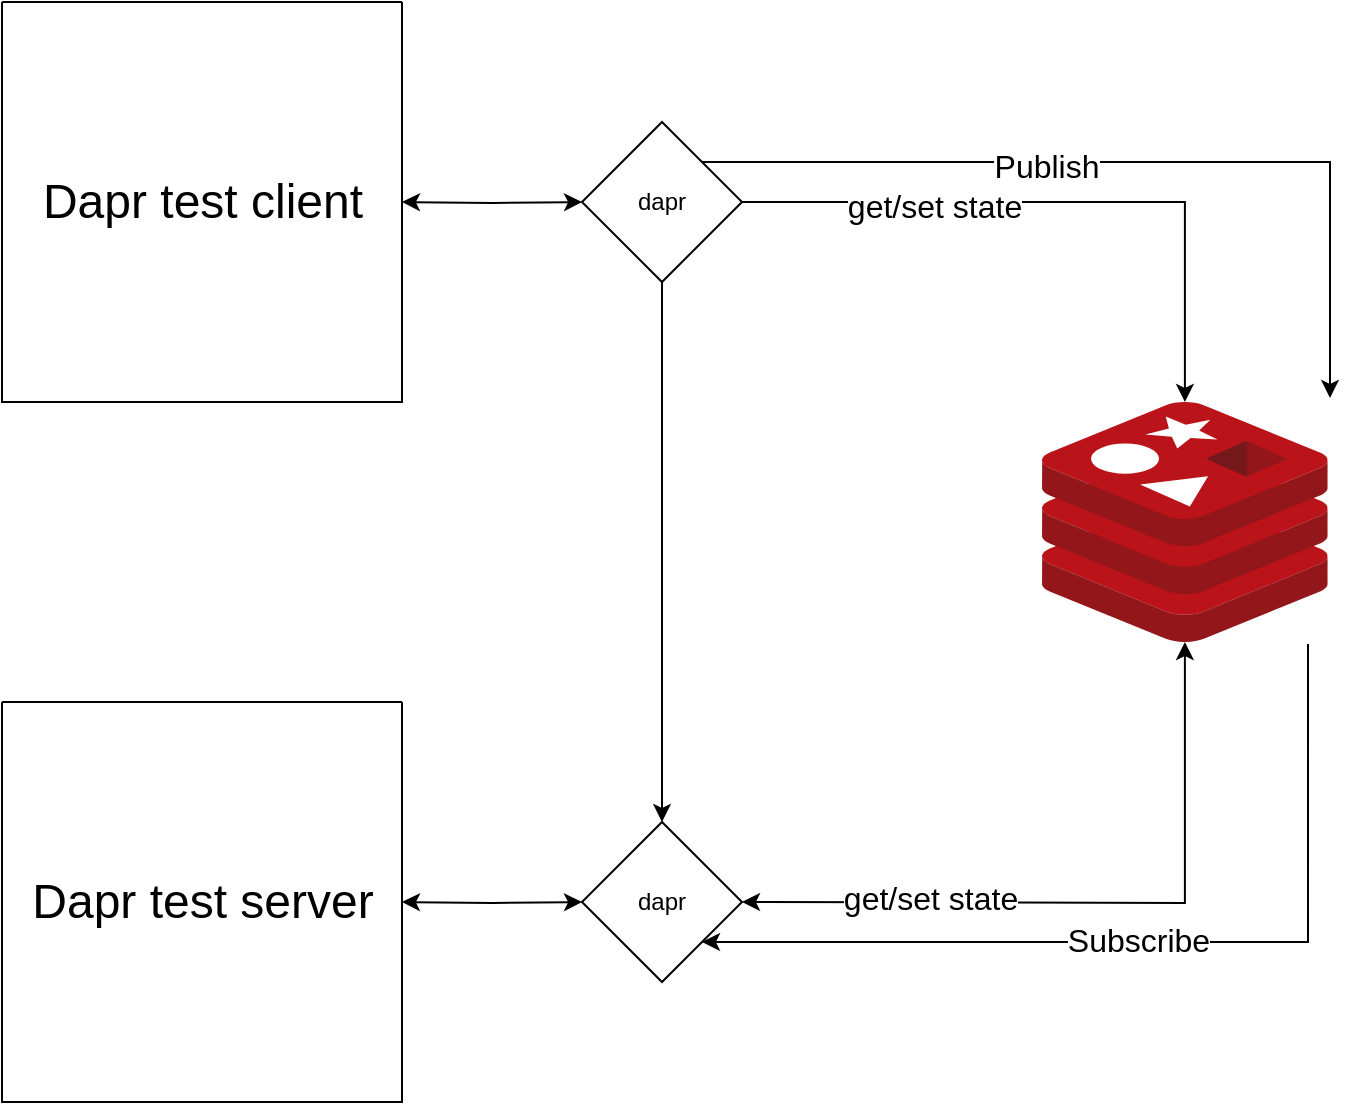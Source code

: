 <mxfile version="17.5.0" type="google"><diagram id="ySGHtGH2fKvKS9jdDOCS" name="Page-1"><mxGraphModel grid="1" page="1" gridSize="10" guides="1" tooltips="1" connect="1" arrows="1" fold="1" pageScale="1" pageWidth="1169" pageHeight="827" math="0" shadow="0"><root><mxCell id="0"/><mxCell id="1" parent="0"/><mxCell id="0OWLXCUBEEOZ5lae1Zyo-1" value="" style="swimlane;startSize=0;" vertex="1" parent="1"><mxGeometry x="252" y="138" width="200" height="200" as="geometry"><mxRectangle x="480" y="290" width="50" height="40" as="alternateBounds"/></mxGeometry></mxCell><mxCell id="0OWLXCUBEEOZ5lae1Zyo-16" value="&lt;font style=&quot;font-size: 24px&quot;&gt;Dapr test client&lt;/font&gt;" style="text;html=1;align=center;verticalAlign=middle;resizable=0;points=[];autosize=1;strokeColor=none;fillColor=none;" vertex="1" parent="0OWLXCUBEEOZ5lae1Zyo-1"><mxGeometry x="10" y="90" width="180" height="20" as="geometry"/></mxCell><mxCell id="0OWLXCUBEEOZ5lae1Zyo-2" value="" style="sketch=0;aspect=fixed;html=1;points=[];align=center;image;fontSize=12;image=img/lib/mscae/Cache_Redis_Product.svg;" vertex="1" parent="1"><mxGeometry x="772" y="338" width="142.86" height="120" as="geometry"/></mxCell><mxCell id="0OWLXCUBEEOZ5lae1Zyo-3" value="" style="swimlane;startSize=0;" vertex="1" parent="1"><mxGeometry x="252" y="488" width="200" height="200" as="geometry"><mxRectangle x="480" y="290" width="50" height="40" as="alternateBounds"/></mxGeometry></mxCell><mxCell id="0OWLXCUBEEOZ5lae1Zyo-17" value="&lt;font style=&quot;font-size: 24px&quot;&gt;Dapr test server&lt;/font&gt;" style="text;html=1;align=center;verticalAlign=middle;resizable=0;points=[];autosize=1;strokeColor=none;fillColor=none;" vertex="1" parent="0OWLXCUBEEOZ5lae1Zyo-3"><mxGeometry x="5" y="90" width="190" height="20" as="geometry"/></mxCell><mxCell id="0OWLXCUBEEOZ5lae1Zyo-7" style="edgeStyle=orthogonalEdgeStyle;rounded=0;orthogonalLoop=1;jettySize=auto;html=1;exitX=1;exitY=0.5;exitDx=0;exitDy=0;" edge="1" parent="1" source="0OWLXCUBEEOZ5lae1Zyo-12" target="0OWLXCUBEEOZ5lae1Zyo-2"><mxGeometry relative="1" as="geometry"><mxPoint x="622" y="238" as="sourcePoint"/></mxGeometry></mxCell><mxCell id="0OWLXCUBEEOZ5lae1Zyo-21" value="get/set state" style="edgeLabel;html=1;align=center;verticalAlign=middle;resizable=0;points=[];fontSize=16;" connectable="0" vertex="1" parent="0OWLXCUBEEOZ5lae1Zyo-7"><mxGeometry x="-0.404" y="-2" relative="1" as="geometry"><mxPoint as="offset"/></mxGeometry></mxCell><mxCell id="0OWLXCUBEEOZ5lae1Zyo-9" style="edgeStyle=orthogonalEdgeStyle;rounded=0;orthogonalLoop=1;jettySize=auto;html=1;entryX=1;entryY=0.5;entryDx=0;entryDy=0;startArrow=classic;startFill=1;" edge="1" parent="1" target="0OWLXCUBEEOZ5lae1Zyo-1"><mxGeometry relative="1" as="geometry"><mxPoint x="542" y="238" as="sourcePoint"/><mxPoint x="457" y="228" as="targetPoint"/><Array as="points"/></mxGeometry></mxCell><mxCell id="0OWLXCUBEEOZ5lae1Zyo-6" style="edgeStyle=orthogonalEdgeStyle;rounded=0;orthogonalLoop=1;jettySize=auto;html=1;startArrow=classic;startFill=1;" edge="1" parent="1" target="0OWLXCUBEEOZ5lae1Zyo-2"><mxGeometry relative="1" as="geometry"><mxPoint x="622" y="588" as="sourcePoint"/></mxGeometry></mxCell><mxCell id="0OWLXCUBEEOZ5lae1Zyo-22" value="get/set state" style="edgeLabel;html=1;align=center;verticalAlign=middle;resizable=0;points=[];fontSize=16;" connectable="0" vertex="1" parent="0OWLXCUBEEOZ5lae1Zyo-6"><mxGeometry x="-0.469" y="2" relative="1" as="geometry"><mxPoint as="offset"/></mxGeometry></mxCell><mxCell id="0OWLXCUBEEOZ5lae1Zyo-10" style="edgeStyle=orthogonalEdgeStyle;rounded=0;orthogonalLoop=1;jettySize=auto;html=1;entryX=1;entryY=0.5;entryDx=0;entryDy=0;startArrow=classic;startFill=1;" edge="1" parent="1" target="0OWLXCUBEEOZ5lae1Zyo-3"><mxGeometry relative="1" as="geometry"><mxPoint x="542" y="588" as="sourcePoint"/></mxGeometry></mxCell><mxCell id="0OWLXCUBEEOZ5lae1Zyo-15" style="edgeStyle=orthogonalEdgeStyle;rounded=0;orthogonalLoop=1;jettySize=auto;html=1;exitX=1;exitY=1;exitDx=0;exitDy=0;entryX=0.931;entryY=1.008;entryDx=0;entryDy=0;entryPerimeter=0;startArrow=classic;startFill=1;endArrow=none;endFill=0;" edge="1" parent="1" source="0OWLXCUBEEOZ5lae1Zyo-11" target="0OWLXCUBEEOZ5lae1Zyo-2"><mxGeometry relative="1" as="geometry"/></mxCell><mxCell id="0OWLXCUBEEOZ5lae1Zyo-19" value="Subscribe" style="edgeLabel;html=1;align=center;verticalAlign=middle;resizable=0;points=[];fontSize=16;" connectable="0" vertex="1" parent="0OWLXCUBEEOZ5lae1Zyo-15"><mxGeometry x="-0.038" y="1" relative="1" as="geometry"><mxPoint as="offset"/></mxGeometry></mxCell><mxCell id="0OWLXCUBEEOZ5lae1Zyo-11" value="dapr" style="rhombus;whiteSpace=wrap;html=1;" vertex="1" parent="1"><mxGeometry x="542" y="548" width="80" height="80" as="geometry"/></mxCell><mxCell id="0OWLXCUBEEOZ5lae1Zyo-13" style="edgeStyle=orthogonalEdgeStyle;rounded=0;orthogonalLoop=1;jettySize=auto;html=1;entryX=0.5;entryY=0;entryDx=0;entryDy=0;" edge="1" parent="1" source="0OWLXCUBEEOZ5lae1Zyo-12" target="0OWLXCUBEEOZ5lae1Zyo-11"><mxGeometry relative="1" as="geometry"/></mxCell><mxCell id="0OWLXCUBEEOZ5lae1Zyo-14" style="edgeStyle=orthogonalEdgeStyle;rounded=0;orthogonalLoop=1;jettySize=auto;html=1;exitX=1;exitY=0;exitDx=0;exitDy=0;entryX=1.008;entryY=-0.017;entryDx=0;entryDy=0;entryPerimeter=0;" edge="1" parent="1" source="0OWLXCUBEEOZ5lae1Zyo-12" target="0OWLXCUBEEOZ5lae1Zyo-2"><mxGeometry relative="1" as="geometry"/></mxCell><mxCell id="0OWLXCUBEEOZ5lae1Zyo-18" value="Publish" style="edgeLabel;html=1;align=center;verticalAlign=middle;resizable=0;points=[];fontSize=16;" connectable="0" vertex="1" parent="0OWLXCUBEEOZ5lae1Zyo-14"><mxGeometry x="-0.205" y="-2" relative="1" as="geometry"><mxPoint as="offset"/></mxGeometry></mxCell><mxCell id="0OWLXCUBEEOZ5lae1Zyo-12" value="dapr" style="rhombus;whiteSpace=wrap;html=1;" vertex="1" parent="1"><mxGeometry x="542" y="198" width="80" height="80" as="geometry"/></mxCell></root></mxGraphModel></diagram></mxfile>